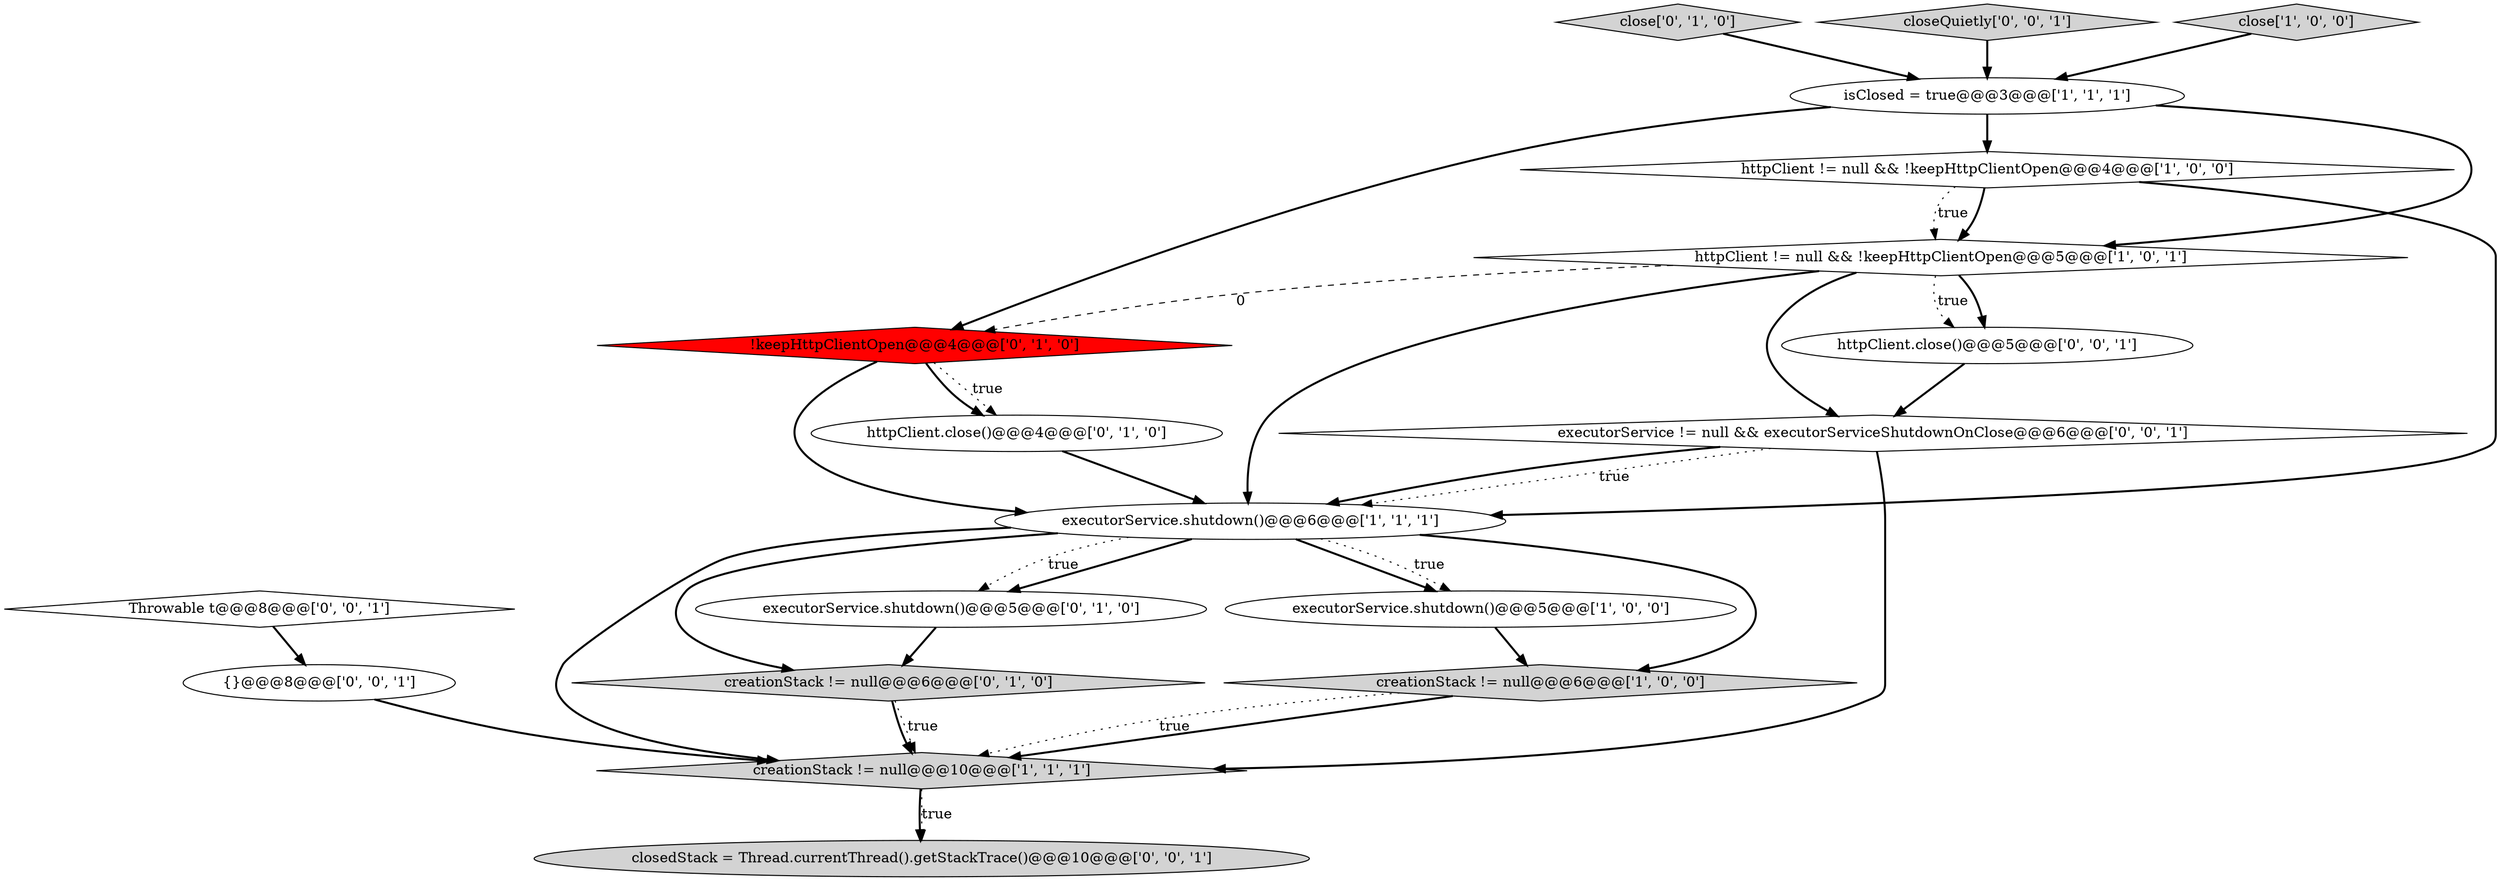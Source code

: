 digraph {
4 [style = filled, label = "creationStack != null@@@10@@@['1', '1', '1']", fillcolor = lightgray, shape = diamond image = "AAA0AAABBB1BBB"];
17 [style = filled, label = "{}@@@8@@@['0', '0', '1']", fillcolor = white, shape = ellipse image = "AAA0AAABBB3BBB"];
9 [style = filled, label = "httpClient.close()@@@4@@@['0', '1', '0']", fillcolor = white, shape = ellipse image = "AAA0AAABBB2BBB"];
7 [style = filled, label = "executorService.shutdown()@@@6@@@['1', '1', '1']", fillcolor = white, shape = ellipse image = "AAA0AAABBB1BBB"];
2 [style = filled, label = "isClosed = true@@@3@@@['1', '1', '1']", fillcolor = white, shape = ellipse image = "AAA0AAABBB1BBB"];
10 [style = filled, label = "close['0', '1', '0']", fillcolor = lightgray, shape = diamond image = "AAA0AAABBB2BBB"];
18 [style = filled, label = "Throwable t@@@8@@@['0', '0', '1']", fillcolor = white, shape = diamond image = "AAA0AAABBB3BBB"];
0 [style = filled, label = "executorService.shutdown()@@@5@@@['1', '0', '0']", fillcolor = white, shape = ellipse image = "AAA0AAABBB1BBB"];
15 [style = filled, label = "closedStack = Thread.currentThread().getStackTrace()@@@10@@@['0', '0', '1']", fillcolor = lightgray, shape = ellipse image = "AAA0AAABBB3BBB"];
12 [style = filled, label = "executorService.shutdown()@@@5@@@['0', '1', '0']", fillcolor = white, shape = ellipse image = "AAA0AAABBB2BBB"];
16 [style = filled, label = "httpClient.close()@@@5@@@['0', '0', '1']", fillcolor = white, shape = ellipse image = "AAA0AAABBB3BBB"];
8 [style = filled, label = "creationStack != null@@@6@@@['0', '1', '0']", fillcolor = lightgray, shape = diamond image = "AAA0AAABBB2BBB"];
3 [style = filled, label = "httpClient != null && !keepHttpClientOpen@@@4@@@['1', '0', '0']", fillcolor = white, shape = diamond image = "AAA0AAABBB1BBB"];
14 [style = filled, label = "closeQuietly['0', '0', '1']", fillcolor = lightgray, shape = diamond image = "AAA0AAABBB3BBB"];
6 [style = filled, label = "close['1', '0', '0']", fillcolor = lightgray, shape = diamond image = "AAA0AAABBB1BBB"];
11 [style = filled, label = "!keepHttpClientOpen@@@4@@@['0', '1', '0']", fillcolor = red, shape = diamond image = "AAA1AAABBB2BBB"];
13 [style = filled, label = "executorService != null && executorServiceShutdownOnClose@@@6@@@['0', '0', '1']", fillcolor = white, shape = diamond image = "AAA0AAABBB3BBB"];
1 [style = filled, label = "creationStack != null@@@6@@@['1', '0', '0']", fillcolor = lightgray, shape = diamond image = "AAA0AAABBB1BBB"];
5 [style = filled, label = "httpClient != null && !keepHttpClientOpen@@@5@@@['1', '0', '1']", fillcolor = white, shape = diamond image = "AAA0AAABBB1BBB"];
1->4 [style = bold, label=""];
16->13 [style = bold, label=""];
7->1 [style = bold, label=""];
7->12 [style = bold, label=""];
2->3 [style = bold, label=""];
4->15 [style = bold, label=""];
18->17 [style = bold, label=""];
11->9 [style = dotted, label="true"];
7->0 [style = bold, label=""];
1->4 [style = dotted, label="true"];
13->7 [style = dotted, label="true"];
7->4 [style = bold, label=""];
4->15 [style = dotted, label="true"];
9->7 [style = bold, label=""];
11->9 [style = bold, label=""];
7->8 [style = bold, label=""];
7->0 [style = dotted, label="true"];
8->4 [style = dotted, label="true"];
7->12 [style = dotted, label="true"];
6->2 [style = bold, label=""];
5->16 [style = bold, label=""];
3->5 [style = bold, label=""];
3->5 [style = dotted, label="true"];
5->11 [style = dashed, label="0"];
3->7 [style = bold, label=""];
12->8 [style = bold, label=""];
0->1 [style = bold, label=""];
13->7 [style = bold, label=""];
5->13 [style = bold, label=""];
5->16 [style = dotted, label="true"];
5->7 [style = bold, label=""];
10->2 [style = bold, label=""];
14->2 [style = bold, label=""];
8->4 [style = bold, label=""];
2->11 [style = bold, label=""];
17->4 [style = bold, label=""];
11->7 [style = bold, label=""];
2->5 [style = bold, label=""];
13->4 [style = bold, label=""];
}
